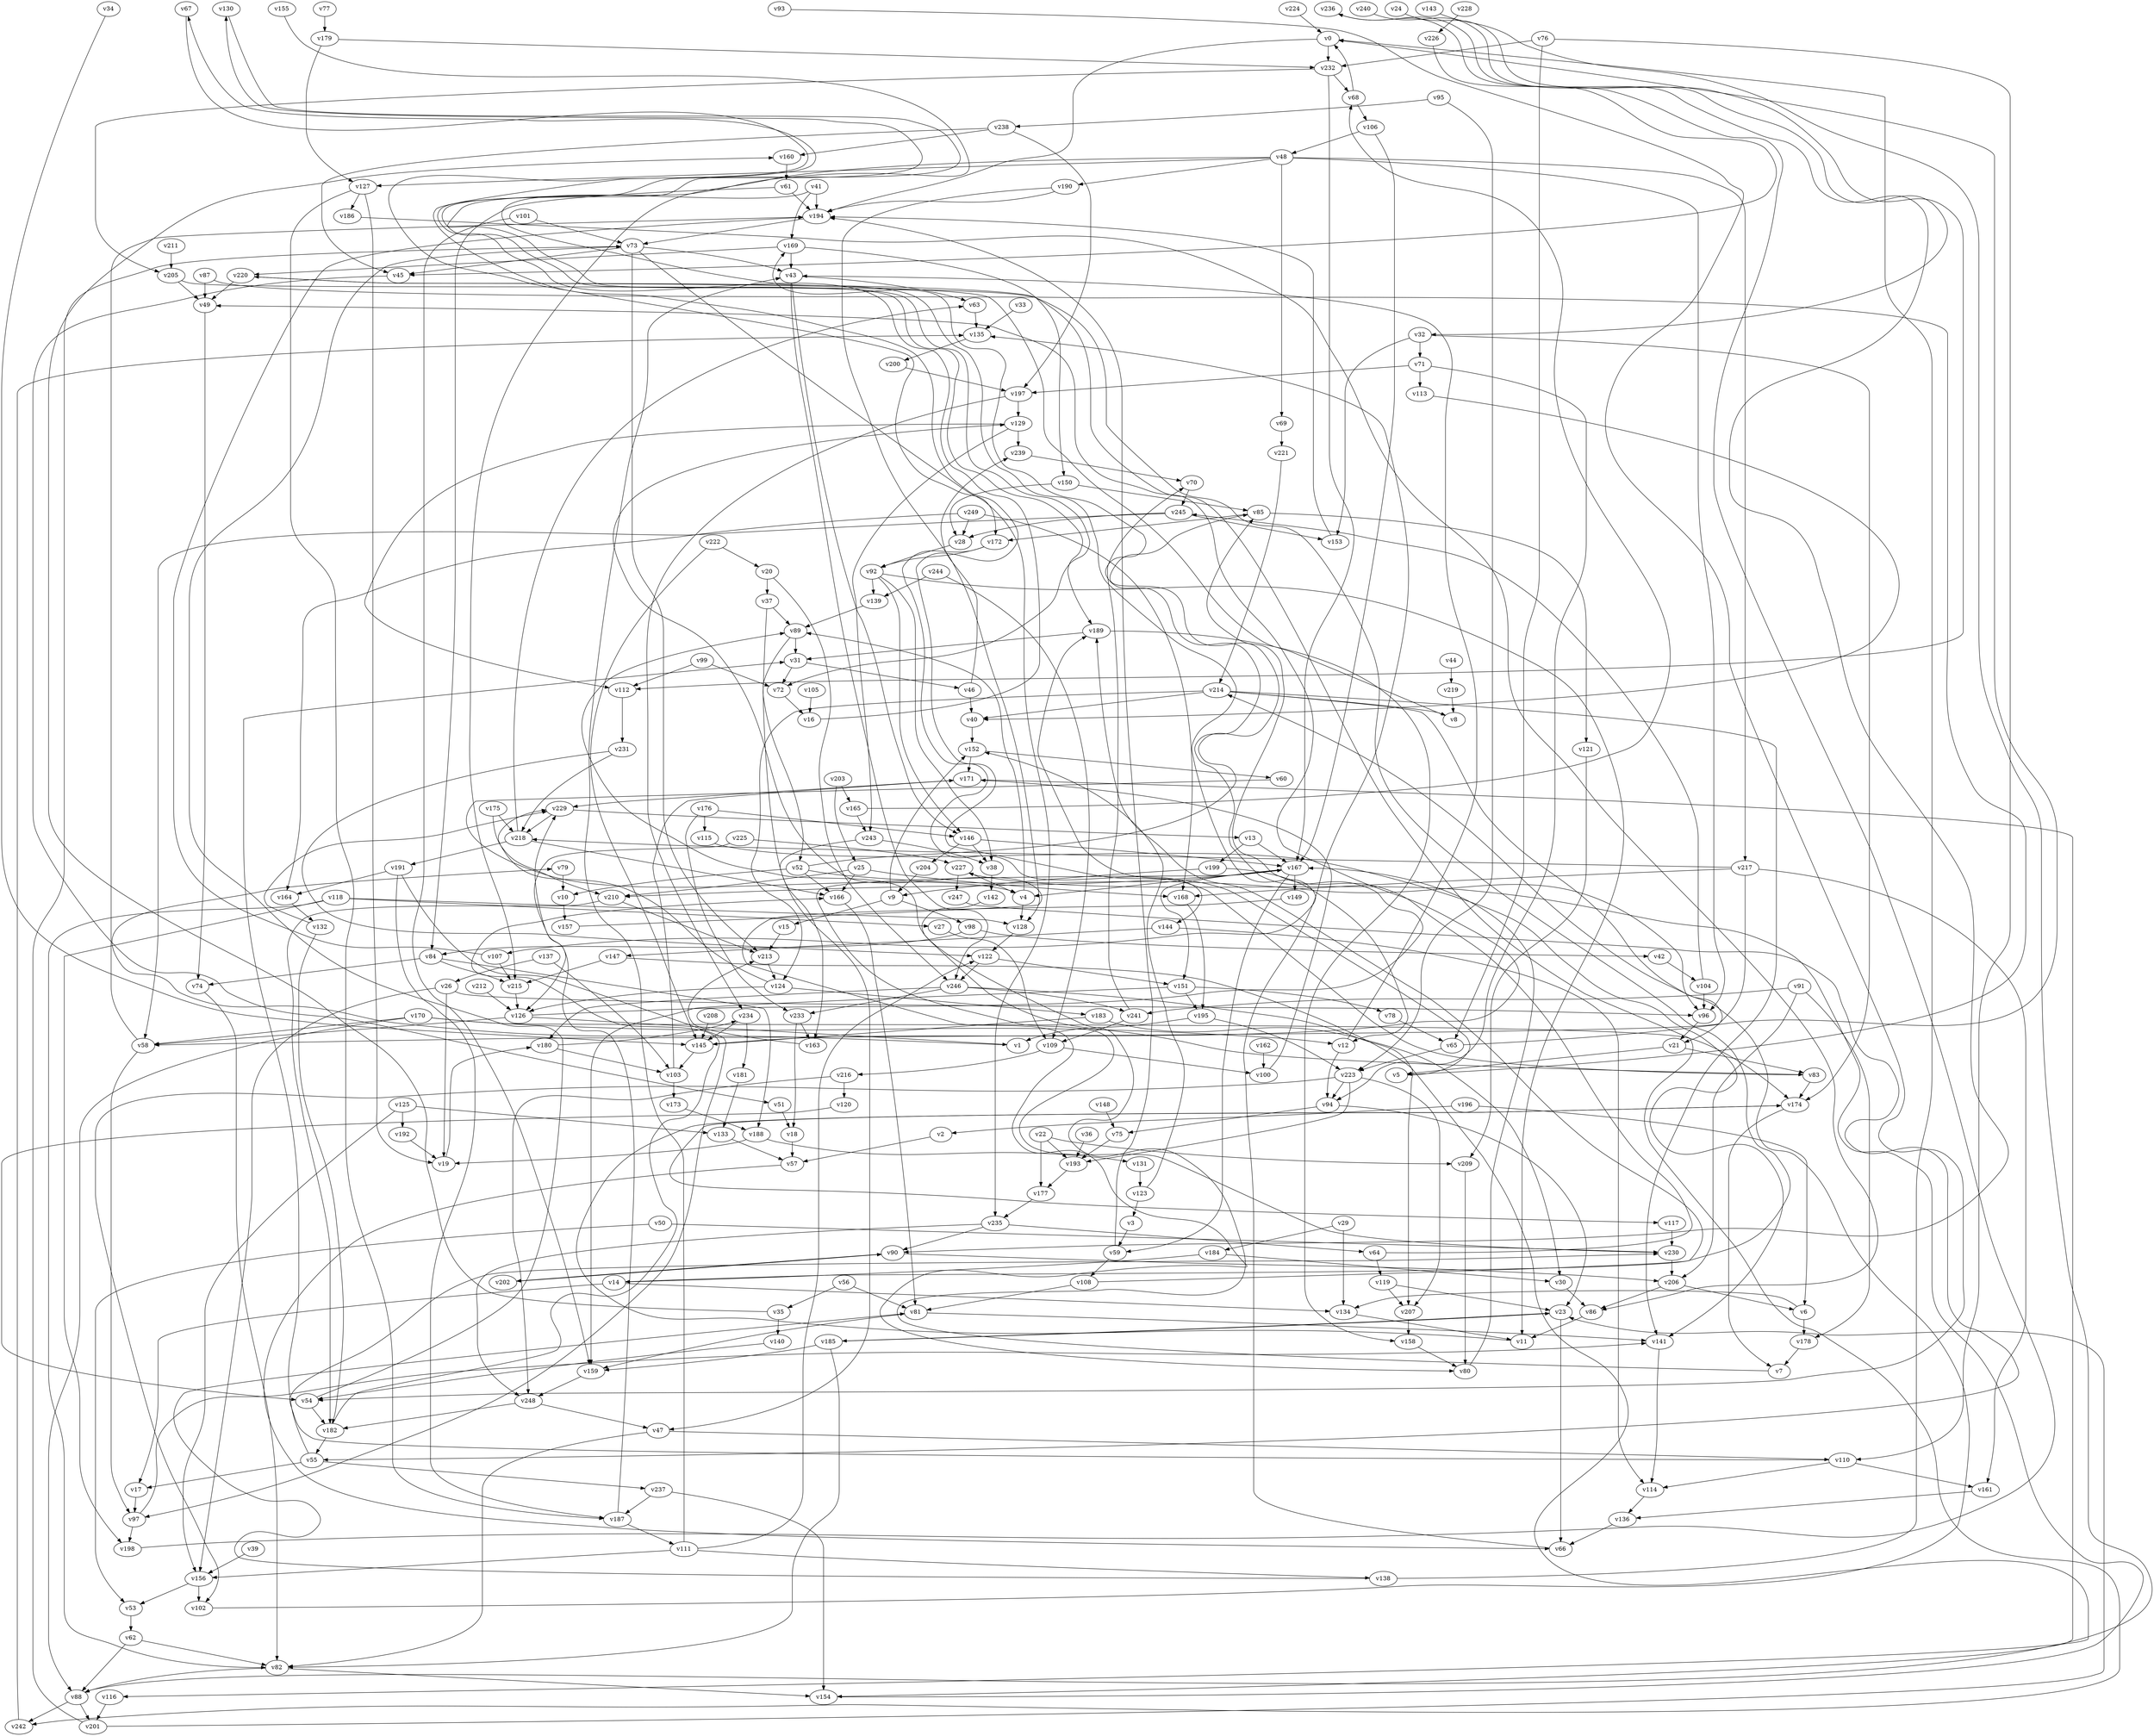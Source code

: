 // Benchmark game 375 - 250 vertices
// time_bound: 37
// targets: v86
digraph G {
    v0 [name="v0", player=0];
    v1 [name="v1", player=1];
    v2 [name="v2", player=1];
    v3 [name="v3", player=1];
    v4 [name="v4", player=1];
    v5 [name="v5", player=1];
    v6 [name="v6", player=0];
    v7 [name="v7", player=1];
    v8 [name="v8", player=1];
    v9 [name="v9", player=0];
    v10 [name="v10", player=1];
    v11 [name="v11", player=1];
    v12 [name="v12", player=1];
    v13 [name="v13", player=0];
    v14 [name="v14", player=0];
    v15 [name="v15", player=0];
    v16 [name="v16", player=0];
    v17 [name="v17", player=1];
    v18 [name="v18", player=1];
    v19 [name="v19", player=1];
    v20 [name="v20", player=1];
    v21 [name="v21", player=1];
    v22 [name="v22", player=1];
    v23 [name="v23", player=0];
    v24 [name="v24", player=0];
    v25 [name="v25", player=1];
    v26 [name="v26", player=0];
    v27 [name="v27", player=1];
    v28 [name="v28", player=0];
    v29 [name="v29", player=0];
    v30 [name="v30", player=1];
    v31 [name="v31", player=1];
    v32 [name="v32", player=1];
    v33 [name="v33", player=0];
    v34 [name="v34", player=1];
    v35 [name="v35", player=1];
    v36 [name="v36", player=1];
    v37 [name="v37", player=1];
    v38 [name="v38", player=0];
    v39 [name="v39", player=0];
    v40 [name="v40", player=0];
    v41 [name="v41", player=0];
    v42 [name="v42", player=0];
    v43 [name="v43", player=1];
    v44 [name="v44", player=1];
    v45 [name="v45", player=1];
    v46 [name="v46", player=1];
    v47 [name="v47", player=0];
    v48 [name="v48", player=0];
    v49 [name="v49", player=1];
    v50 [name="v50", player=1];
    v51 [name="v51", player=0];
    v52 [name="v52", player=0];
    v53 [name="v53", player=0];
    v54 [name="v54", player=1];
    v55 [name="v55", player=1];
    v56 [name="v56", player=0];
    v57 [name="v57", player=1];
    v58 [name="v58", player=0];
    v59 [name="v59", player=0];
    v60 [name="v60", player=0];
    v61 [name="v61", player=0];
    v62 [name="v62", player=1];
    v63 [name="v63", player=1];
    v64 [name="v64", player=1];
    v65 [name="v65", player=0];
    v66 [name="v66", player=1];
    v67 [name="v67", player=1];
    v68 [name="v68", player=1];
    v69 [name="v69", player=0];
    v70 [name="v70", player=1];
    v71 [name="v71", player=1];
    v72 [name="v72", player=1];
    v73 [name="v73", player=1];
    v74 [name="v74", player=1];
    v75 [name="v75", player=0];
    v76 [name="v76", player=0];
    v77 [name="v77", player=1];
    v78 [name="v78", player=1];
    v79 [name="v79", player=1];
    v80 [name="v80", player=0];
    v81 [name="v81", player=0];
    v82 [name="v82", player=0];
    v83 [name="v83", player=0];
    v84 [name="v84", player=0];
    v85 [name="v85", player=1];
    v86 [name="v86", player=0, target=1];
    v87 [name="v87", player=1];
    v88 [name="v88", player=1];
    v89 [name="v89", player=1];
    v90 [name="v90", player=0];
    v91 [name="v91", player=1];
    v92 [name="v92", player=1];
    v93 [name="v93", player=0];
    v94 [name="v94", player=1];
    v95 [name="v95", player=0];
    v96 [name="v96", player=1];
    v97 [name="v97", player=0];
    v98 [name="v98", player=0];
    v99 [name="v99", player=1];
    v100 [name="v100", player=1];
    v101 [name="v101", player=1];
    v102 [name="v102", player=1];
    v103 [name="v103", player=1];
    v104 [name="v104", player=0];
    v105 [name="v105", player=1];
    v106 [name="v106", player=0];
    v107 [name="v107", player=0];
    v108 [name="v108", player=1];
    v109 [name="v109", player=1];
    v110 [name="v110", player=0];
    v111 [name="v111", player=1];
    v112 [name="v112", player=1];
    v113 [name="v113", player=1];
    v114 [name="v114", player=1];
    v115 [name="v115", player=1];
    v116 [name="v116", player=0];
    v117 [name="v117", player=1];
    v118 [name="v118", player=0];
    v119 [name="v119", player=1];
    v120 [name="v120", player=0];
    v121 [name="v121", player=1];
    v122 [name="v122", player=1];
    v123 [name="v123", player=1];
    v124 [name="v124", player=0];
    v125 [name="v125", player=1];
    v126 [name="v126", player=0];
    v127 [name="v127", player=0];
    v128 [name="v128", player=0];
    v129 [name="v129", player=1];
    v130 [name="v130", player=0];
    v131 [name="v131", player=0];
    v132 [name="v132", player=1];
    v133 [name="v133", player=0];
    v134 [name="v134", player=0];
    v135 [name="v135", player=0];
    v136 [name="v136", player=1];
    v137 [name="v137", player=1];
    v138 [name="v138", player=0];
    v139 [name="v139", player=1];
    v140 [name="v140", player=0];
    v141 [name="v141", player=0];
    v142 [name="v142", player=1];
    v143 [name="v143", player=1];
    v144 [name="v144", player=1];
    v145 [name="v145", player=0];
    v146 [name="v146", player=0];
    v147 [name="v147", player=0];
    v148 [name="v148", player=0];
    v149 [name="v149", player=1];
    v150 [name="v150", player=1];
    v151 [name="v151", player=1];
    v152 [name="v152", player=1];
    v153 [name="v153", player=1];
    v154 [name="v154", player=0];
    v155 [name="v155", player=0];
    v156 [name="v156", player=0];
    v157 [name="v157", player=0];
    v158 [name="v158", player=1];
    v159 [name="v159", player=0];
    v160 [name="v160", player=1];
    v161 [name="v161", player=1];
    v162 [name="v162", player=1];
    v163 [name="v163", player=0];
    v164 [name="v164", player=1];
    v165 [name="v165", player=0];
    v166 [name="v166", player=1];
    v167 [name="v167", player=0];
    v168 [name="v168", player=0];
    v169 [name="v169", player=0];
    v170 [name="v170", player=0];
    v171 [name="v171", player=0];
    v172 [name="v172", player=1];
    v173 [name="v173", player=1];
    v174 [name="v174", player=0];
    v175 [name="v175", player=1];
    v176 [name="v176", player=1];
    v177 [name="v177", player=1];
    v178 [name="v178", player=0];
    v179 [name="v179", player=1];
    v180 [name="v180", player=0];
    v181 [name="v181", player=1];
    v182 [name="v182", player=1];
    v183 [name="v183", player=1];
    v184 [name="v184", player=0];
    v185 [name="v185", player=0];
    v186 [name="v186", player=1];
    v187 [name="v187", player=0];
    v188 [name="v188", player=1];
    v189 [name="v189", player=0];
    v190 [name="v190", player=1];
    v191 [name="v191", player=1];
    v192 [name="v192", player=0];
    v193 [name="v193", player=1];
    v194 [name="v194", player=0];
    v195 [name="v195", player=0];
    v196 [name="v196", player=0];
    v197 [name="v197", player=0];
    v198 [name="v198", player=0];
    v199 [name="v199", player=0];
    v200 [name="v200", player=0];
    v201 [name="v201", player=0];
    v202 [name="v202", player=1];
    v203 [name="v203", player=1];
    v204 [name="v204", player=0];
    v205 [name="v205", player=0];
    v206 [name="v206", player=0];
    v207 [name="v207", player=1];
    v208 [name="v208", player=1];
    v209 [name="v209", player=0];
    v210 [name="v210", player=0];
    v211 [name="v211", player=1];
    v212 [name="v212", player=0];
    v213 [name="v213", player=1];
    v214 [name="v214", player=1];
    v215 [name="v215", player=1];
    v216 [name="v216", player=1];
    v217 [name="v217", player=0];
    v218 [name="v218", player=1];
    v219 [name="v219", player=0];
    v220 [name="v220", player=1];
    v221 [name="v221", player=0];
    v222 [name="v222", player=1];
    v223 [name="v223", player=1];
    v224 [name="v224", player=0];
    v225 [name="v225", player=0];
    v226 [name="v226", player=0];
    v227 [name="v227", player=0];
    v228 [name="v228", player=0];
    v229 [name="v229", player=1];
    v230 [name="v230", player=1];
    v231 [name="v231", player=1];
    v232 [name="v232", player=1];
    v233 [name="v233", player=1];
    v234 [name="v234", player=1];
    v235 [name="v235", player=1];
    v236 [name="v236", player=1];
    v237 [name="v237", player=1];
    v238 [name="v238", player=1];
    v239 [name="v239", player=1];
    v240 [name="v240", player=0];
    v241 [name="v241", player=0];
    v242 [name="v242", player=1];
    v243 [name="v243", player=0];
    v244 [name="v244", player=1];
    v245 [name="v245", player=1];
    v246 [name="v246", player=0];
    v247 [name="v247", player=0];
    v248 [name="v248", player=0];
    v249 [name="v249", player=0];

    v0 -> v232;
    v1 -> v79 [constraint="t < 9"];
    v2 -> v57;
    v3 -> v59;
    v4 -> v128;
    v5 -> v189 [constraint="t mod 3 == 1"];
    v6 -> v134 [constraint="t < 6"];
    v7 -> v89 [constraint="t >= 5"];
    v8 -> v220 [constraint="t mod 3 == 2"];
    v9 -> v152;
    v10 -> v157;
    v11 -> v174 [constraint="t mod 3 == 1"];
    v12 -> v43;
    v13 -> v167;
    v14 -> v17;
    v15 -> v213;
    v16 -> v130 [constraint="t mod 5 == 4"];
    v17 -> v97;
    v18 -> v57;
    v19 -> v180;
    v20 -> v37;
    v21 -> v5;
    v22 -> v193;
    v23 -> v185;
    v24 -> v112 [constraint="t mod 4 == 2"];
    v25 -> v166;
    v26 -> v96;
    v27 -> v109;
    v28 -> v92;
    v29 -> v184;
    v30 -> v86;
    v31 -> v46;
    v32 -> v153;
    v33 -> v135;
    v34 -> v145 [constraint="t >= 3"];
    v35 -> v160 [constraint="t >= 3"];
    v36 -> v193;
    v37 -> v89;
    v38 -> v142;
    v39 -> v156;
    v40 -> v152;
    v41 -> v107 [constraint="t mod 4 == 0"];
    v42 -> v104;
    v43 -> v63;
    v44 -> v219;
    v45 -> v51 [constraint="t < 7"];
    v46 -> v239;
    v47 -> v82;
    v48 -> v215;
    v49 -> v74;
    v50 -> v230;
    v51 -> v18;
    v52 -> v85 [constraint="t >= 3"];
    v53 -> v62;
    v54 -> v73 [constraint="t mod 2 == 1"];
    v55 -> v17;
    v56 -> v81;
    v57 -> v66 [constraint="t < 7"];
    v58 -> v97;
    v59 -> v108;
    v60 -> v4 [constraint="t mod 4 == 1"];
    v61 -> v194;
    v62 -> v88;
    v63 -> v135;
    v64 -> v85 [constraint="t < 14"];
    v65 -> v0 [constraint="t mod 5 == 0"];
    v66 -> v135;
    v67 -> v172 [constraint="t < 11"];
    v68 -> v106;
    v69 -> v221;
    v70 -> v245;
    v71 -> v197;
    v72 -> v16;
    v73 -> v213;
    v74 -> v82;
    v75 -> v193;
    v76 -> v232;
    v77 -> v179;
    v78 -> v65;
    v79 -> v10;
    v80 -> v167;
    v81 -> v159;
    v82 -> v154;
    v83 -> v67 [constraint="t mod 2 == 0"];
    v84 -> v188;
    v85 -> v172;
    v86 -> v11;
    v87 -> v5 [constraint="t mod 2 == 1"];
    v88 -> v201;
    v89 -> v47;
    v90 -> v206;
    v91 -> v206;
    v92 -> v11;
    v93 -> v54 [constraint="t mod 5 == 1"];
    v94 -> v23;
    v95 -> v223;
    v96 -> v21;
    v97 -> v141 [constraint="t mod 5 == 1"];
    v98 -> v84;
    v99 -> v112;
    v100 -> v171;
    v101 -> v73;
    v102 -> v214 [constraint="t mod 3 == 1"];
    v103 -> v171;
    v104 -> v245;
    v105 -> v16;
    v106 -> v48;
    v107 -> v194 [constraint="t < 15"];
    v108 -> v189 [constraint="t mod 4 == 0"];
    v109 -> v100;
    v110 -> v230 [constraint="t < 8"];
    v111 -> v122;
    v112 -> v231;
    v113 -> v40 [constraint="t mod 3 == 0"];
    v114 -> v136;
    v115 -> v141 [constraint="t >= 4"];
    v116 -> v201;
    v117 -> v230;
    v118 -> v128;
    v119 -> v23;
    v120 -> v54 [constraint="t < 11"];
    v121 -> v209;
    v122 -> v151;
    v123 -> v3;
    v124 -> v229 [constraint="t < 7"];
    v125 -> v192;
    v126 -> v169 [constraint="t >= 1"];
    v127 -> v186;
    v128 -> v122;
    v129 -> v112 [constraint="t mod 5 == 0"];
    v130 -> v189 [constraint="t < 15"];
    v131 -> v123;
    v132 -> v182;
    v133 -> v57;
    v134 -> v11;
    v135 -> v200;
    v136 -> v66;
    v137 -> v26;
    v138 -> v81 [constraint="t mod 3 == 2"];
    v139 -> v89;
    v140 -> v54 [constraint="t mod 2 == 0"];
    v141 -> v114;
    v142 -> v83 [constraint="t mod 2 == 0"];
    v143 -> v88 [constraint="t < 9"];
    v144 -> v114;
    v145 -> v49 [constraint="t >= 1"];
    v146 -> v38;
    v147 -> v116 [constraint="t < 13"];
    v148 -> v75;
    v149 -> v80 [constraint="t mod 2 == 0"];
    v150 -> v85;
    v151 -> v159;
    v152 -> v60;
    v153 -> v194;
    v154 -> v227 [constraint="t >= 3"];
    v155 -> v72 [constraint="t >= 4"];
    v156 -> v102;
    v157 -> v129 [constraint="t >= 2"];
    v158 -> v80;
    v159 -> v248;
    v160 -> v61;
    v161 -> v136 [constraint="t >= 5"];
    v162 -> v100;
    v163 -> v213 [constraint="t mod 2 == 1"];
    v164 -> v132;
    v165 -> v68 [constraint="t mod 5 == 1"];
    v166 -> v81;
    v167 -> v4;
    v168 -> v195;
    v169 -> v220;
    v170 -> v88;
    v171 -> v154;
    v172 -> v144 [constraint="t < 9"];
    v173 -> v188;
    v174 -> v117 [constraint="t mod 5 == 3"];
    v175 -> v218;
    v176 -> v115;
    v177 -> v235;
    v178 -> v7;
    v179 -> v232;
    v180 -> v234 [constraint="t < 10"];
    v181 -> v133;
    v182 -> v166 [constraint="t >= 1"];
    v183 -> v30;
    v184 -> v14;
    v185 -> v82;
    v186 -> v86 [constraint="t >= 5"];
    v187 -> v229;
    v188 -> v131;
    v189 -> v158;
    v190 -> v128;
    v191 -> v97 [constraint="t mod 5 == 2"];
    v192 -> v19;
    v193 -> v177;
    v194 -> v73;
    v195 -> v223;
    v196 -> v6;
    v197 -> v129;
    v198 -> v236 [constraint="t mod 2 == 0"];
    v199 -> v12;
    v200 -> v197;
    v201 -> v23;
    v202 -> v90;
    v203 -> v165;
    v204 -> v9;
    v205 -> v14 [constraint="t mod 5 == 3"];
    v206 -> v86;
    v207 -> v158;
    v208 -> v145;
    v209 -> v80;
    v210 -> v213;
    v211 -> v205;
    v212 -> v126;
    v213 -> v124;
    v214 -> v58 [constraint="t >= 2"];
    v215 -> v126;
    v216 -> v248;
    v217 -> v218 [constraint="t mod 4 == 1"];
    v218 -> v63;
    v219 -> v8;
    v220 -> v242 [constraint="t >= 4"];
    v221 -> v214;
    v222 -> v20;
    v223 -> v102 [constraint="t mod 5 == 0"];
    v224 -> v0;
    v225 -> v126;
    v226 -> v45 [constraint="t mod 2 == 0"];
    v227 -> v247;
    v228 -> v226;
    v229 -> v218;
    v230 -> v167 [constraint="t < 9"];
    v231 -> v122 [constraint="t < 6"];
    v232 -> v68;
    v233 -> v163;
    v234 -> v181;
    v235 -> v248;
    v236 -> v90 [constraint="t >= 1"];
    v237 -> v154;
    v238 -> v197;
    v239 -> v70;
    v240 -> v32 [constraint="t mod 3 == 2"];
    v241 -> v70;
    v242 -> v135;
    v243 -> v38;
    v244 -> v109;
    v245 -> v153;
    v246 -> v241;
    v247 -> v55 [constraint="t mod 3 == 2"];
    v248 -> v47;
    v249 -> v168;
    v169 -> v150;
    v92 -> v139;
    v187 -> v111;
    v83 -> v174;
    v91 -> v241;
    v76 -> v65;
    v237 -> v187;
    v246 -> v180;
    v35 -> v140;
    v85 -> v121;
    v217 -> v168;
    v167 -> v151;
    v124 -> v126;
    v125 -> v156;
    v218 -> v166;
    v220 -> v49;
    v48 -> v69;
    v107 -> v215;
    v201 -> v73;
    v103 -> v173;
    v99 -> v72;
    v92 -> v38;
    v50 -> v53;
    v180 -> v103;
    v52 -> v10;
    v246 -> v207;
    v127 -> v19;
    v32 -> v71;
    v71 -> v113;
    v25 -> v210;
    v55 -> v31;
    v170 -> v174;
    v235 -> v64;
    v167 -> v59;
    v0 -> v194;
    v138 -> v0;
    v98 -> v42;
    v14 -> v134;
    v214 -> v8;
    v55 -> v237;
    v37 -> v52;
    v106 -> v167;
    v111 -> v156;
    v111 -> v43;
    v73 -> v235;
    v170 -> v12;
    v12 -> v94;
    v88 -> v242;
    v41 -> v169;
    v94 -> v75;
    v245 -> v58;
    v232 -> v205;
    v76 -> v110;
    v165 -> v243;
    v73 -> v45;
    v231 -> v218;
    v118 -> v82;
    v132 -> v229;
    v129 -> v239;
    v64 -> v119;
    v4 -> v89;
    v245 -> v28;
    v174 -> v7;
    v241 -> v109;
    v183 -> v145;
    v126 -> v1;
    v123 -> v152;
    v185 -> v23;
    v84 -> v74;
    v179 -> v127;
    v190 -> v194;
    v248 -> v182;
    v214 -> v124;
    v87 -> v49;
    v41 -> v194;
    v118 -> v198;
    v48 -> v217;
    v238 -> v160;
    v246 -> v233;
    v122 -> v246;
    v216 -> v120;
    v13 -> v199;
    v22 -> v209;
    v110 -> v161;
    v218 -> v191;
    v146 -> v204;
    v225 -> v227;
    v109 -> v216;
    v127 -> v187;
    v205 -> v49;
    v23 -> v66;
    v43 -> v246;
    v90 -> v202;
    v126 -> v58;
    v249 -> v164;
    v196 -> v2;
    v227 -> v4;
    v91 -> v178;
    v214 -> v141;
    v156 -> v53;
    v119 -> v207;
    v191 -> v164;
    v214 -> v40;
    v189 -> v31;
    v175 -> v210;
    v81 -> v141;
    v217 -> v21;
    v104 -> v96;
    v151 -> v195;
    v25 -> v168;
    v217 -> v161;
    v56 -> v35;
    v176 -> v233;
    v47 -> v110;
    v171 -> v229;
    v146 -> v167;
    v108 -> v81;
    v26 -> v156;
    v46 -> v40;
    v223 -> v207;
    v199 -> v9;
    v144 -> v147;
    v223 -> v94;
    v223 -> v193;
    v9 -> v15;
    v203 -> v25;
    v222 -> v145;
    v206 -> v6;
    v230 -> v206;
    v152 -> v171;
    v52 -> v166;
    v59 -> v194;
    v244 -> v139;
    v82 -> v88;
    v84 -> v215;
    v234 -> v145;
    v150 -> v28;
    v125 -> v133;
    v197 -> v234;
    v71 -> v94;
    v172 -> v92;
    v65 -> v223;
    v68 -> v0;
    v48 -> v127;
    v26 -> v19;
    v229 -> v13;
    v101 -> v159;
    v232 -> v167;
    v195 -> v1;
    v43 -> v146;
    v20 -> v246;
    v233 -> v18;
    v124 -> v183;
    v92 -> v146;
    v61 -> v84;
    v182 -> v55;
    v210 -> v182;
    v22 -> v177;
    v54 -> v182;
    v167 -> v210;
    v21 -> v83;
    v151 -> v78;
    v235 -> v90;
    v62 -> v82;
    v191 -> v187;
    v111 -> v138;
    v249 -> v28;
    v184 -> v30;
    v31 -> v72;
    v95 -> v238;
    v6 -> v178;
    v188 -> v19;
    v169 -> v43;
    v89 -> v31;
    v48 -> v190;
    v145 -> v103;
    v170 -> v58;
    v137 -> v103;
    v243 -> v163;
    v118 -> v27;
    v48 -> v96;
    v97 -> v198;
    v185 -> v159;
    v32 -> v174;
    v129 -> v243;
    v176 -> v146;
    v29 -> v134;
    v52 -> v96;
    v73 -> v43;
    v110 -> v114;
    v58 -> v194;
    v9 -> v98;
    v238 -> v45;
    v147 -> v215;
    v167 -> v149;
}
